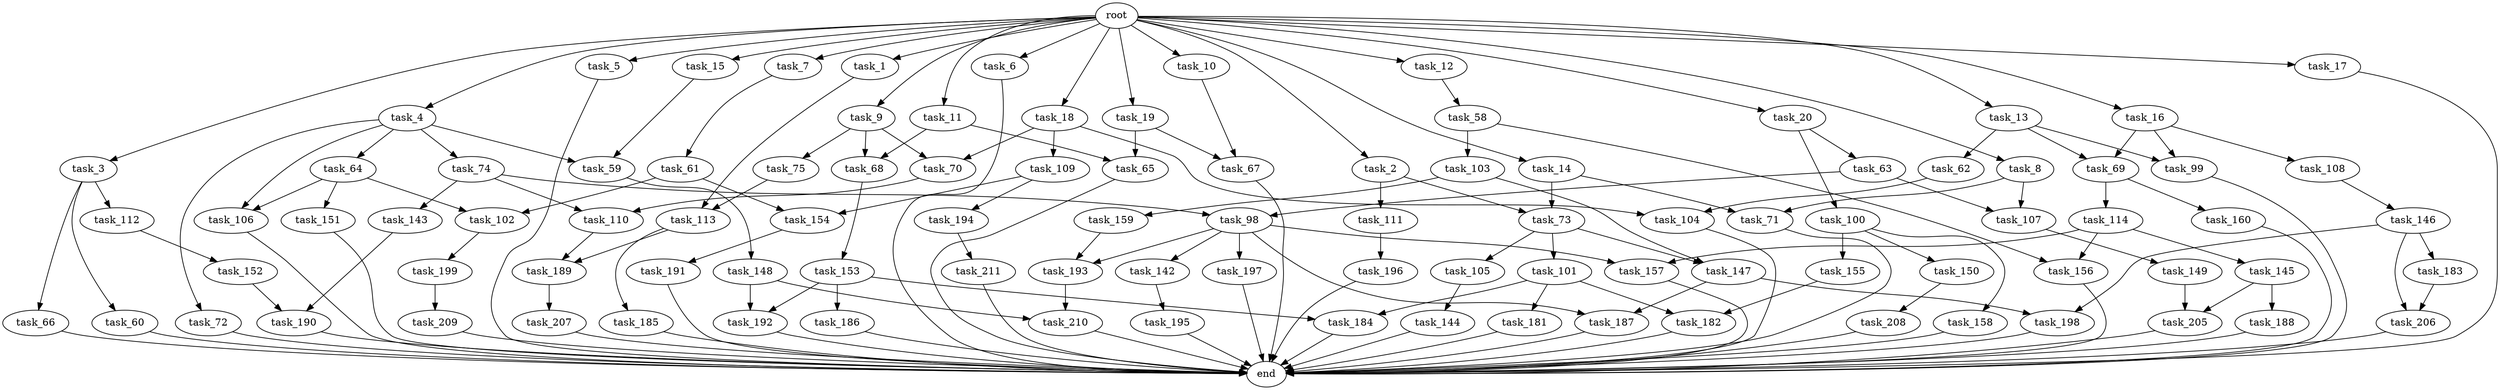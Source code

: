 digraph G {
  root [size="0.000000"];
  task_1 [size="1.024000"];
  task_2 [size="1.024000"];
  task_3 [size="1.024000"];
  task_4 [size="1.024000"];
  task_5 [size="1.024000"];
  task_6 [size="1.024000"];
  task_7 [size="1.024000"];
  task_8 [size="1.024000"];
  task_9 [size="1.024000"];
  task_10 [size="1.024000"];
  task_11 [size="1.024000"];
  task_12 [size="1.024000"];
  task_13 [size="1.024000"];
  task_14 [size="1.024000"];
  task_15 [size="1.024000"];
  task_16 [size="1.024000"];
  task_17 [size="1.024000"];
  task_18 [size="1.024000"];
  task_19 [size="1.024000"];
  task_20 [size="1.024000"];
  task_58 [size="549755813.888000"];
  task_59 [size="558345748.480000"];
  task_60 [size="549755813.888000"];
  task_61 [size="420906795.008000"];
  task_62 [size="695784701.952000"];
  task_63 [size="420906795.008000"];
  task_64 [size="137438953.472000"];
  task_65 [size="1073741824.000000"];
  task_66 [size="549755813.888000"];
  task_67 [size="910533066.752000"];
  task_68 [size="1554778161.152000"];
  task_69 [size="910533066.752000"];
  task_70 [size="910533066.752000"];
  task_71 [size="764504178.688000"];
  task_72 [size="137438953.472000"];
  task_73 [size="858993459.200000"];
  task_74 [size="137438953.472000"];
  task_75 [size="695784701.952000"];
  task_98 [size="936302870.528000"];
  task_99 [size="910533066.752000"];
  task_100 [size="420906795.008000"];
  task_101 [size="549755813.888000"];
  task_102 [size="970662608.896000"];
  task_103 [size="137438953.472000"];
  task_104 [size="292057776.128000"];
  task_105 [size="549755813.888000"];
  task_106 [size="558345748.480000"];
  task_107 [size="292057776.128000"];
  task_108 [size="214748364.800000"];
  task_109 [size="214748364.800000"];
  task_110 [size="1279900254.208000"];
  task_111 [size="309237645.312000"];
  task_112 [size="549755813.888000"];
  task_113 [size="154618822.656000"];
  task_114 [size="77309411.328000"];
  task_142 [size="309237645.312000"];
  task_143 [size="858993459.200000"];
  task_144 [size="858993459.200000"];
  task_145 [size="858993459.200000"];
  task_146 [size="695784701.952000"];
  task_147 [size="627065225.216000"];
  task_148 [size="695784701.952000"];
  task_149 [size="420906795.008000"];
  task_150 [size="858993459.200000"];
  task_151 [size="420906795.008000"];
  task_152 [size="420906795.008000"];
  task_153 [size="420906795.008000"];
  task_154 [size="1245540515.840000"];
  task_155 [size="858993459.200000"];
  task_156 [size="996432412.672000"];
  task_157 [size="1168231104.512000"];
  task_158 [size="858993459.200000"];
  task_159 [size="77309411.328000"];
  task_160 [size="77309411.328000"];
  task_181 [size="420906795.008000"];
  task_182 [size="730144440.320000"];
  task_183 [size="214748364.800000"];
  task_184 [size="730144440.320000"];
  task_185 [size="309237645.312000"];
  task_186 [size="309237645.312000"];
  task_187 [size="730144440.320000"];
  task_188 [size="137438953.472000"];
  task_189 [size="386547056.640000"];
  task_190 [size="171798691.840000"];
  task_191 [size="695784701.952000"];
  task_192 [size="730144440.320000"];
  task_193 [size="858993459.200000"];
  task_194 [size="695784701.952000"];
  task_195 [size="695784701.952000"];
  task_196 [size="34359738.368000"];
  task_197 [size="309237645.312000"];
  task_198 [size="635655159.808000"];
  task_199 [size="858993459.200000"];
  task_205 [size="274877906.944000"];
  task_206 [size="635655159.808000"];
  task_207 [size="420906795.008000"];
  task_208 [size="309237645.312000"];
  task_209 [size="420906795.008000"];
  task_210 [size="455266533.376000"];
  task_211 [size="420906795.008000"];
  end [size="0.000000"];

  root -> task_1 [size="1.000000"];
  root -> task_2 [size="1.000000"];
  root -> task_3 [size="1.000000"];
  root -> task_4 [size="1.000000"];
  root -> task_5 [size="1.000000"];
  root -> task_6 [size="1.000000"];
  root -> task_7 [size="1.000000"];
  root -> task_8 [size="1.000000"];
  root -> task_9 [size="1.000000"];
  root -> task_10 [size="1.000000"];
  root -> task_11 [size="1.000000"];
  root -> task_12 [size="1.000000"];
  root -> task_13 [size="1.000000"];
  root -> task_14 [size="1.000000"];
  root -> task_15 [size="1.000000"];
  root -> task_16 [size="1.000000"];
  root -> task_17 [size="1.000000"];
  root -> task_18 [size="1.000000"];
  root -> task_19 [size="1.000000"];
  root -> task_20 [size="1.000000"];
  task_1 -> task_113 [size="75497472.000000"];
  task_2 -> task_73 [size="301989888.000000"];
  task_2 -> task_111 [size="301989888.000000"];
  task_3 -> task_60 [size="536870912.000000"];
  task_3 -> task_66 [size="536870912.000000"];
  task_3 -> task_112 [size="536870912.000000"];
  task_4 -> task_59 [size="134217728.000000"];
  task_4 -> task_64 [size="134217728.000000"];
  task_4 -> task_72 [size="134217728.000000"];
  task_4 -> task_74 [size="134217728.000000"];
  task_4 -> task_106 [size="134217728.000000"];
  task_5 -> end [size="1.000000"];
  task_6 -> end [size="1.000000"];
  task_7 -> task_61 [size="411041792.000000"];
  task_8 -> task_71 [size="209715200.000000"];
  task_8 -> task_107 [size="209715200.000000"];
  task_9 -> task_68 [size="679477248.000000"];
  task_9 -> task_70 [size="679477248.000000"];
  task_9 -> task_75 [size="679477248.000000"];
  task_10 -> task_67 [size="679477248.000000"];
  task_11 -> task_65 [size="838860800.000000"];
  task_11 -> task_68 [size="838860800.000000"];
  task_12 -> task_58 [size="536870912.000000"];
  task_13 -> task_62 [size="679477248.000000"];
  task_13 -> task_69 [size="679477248.000000"];
  task_13 -> task_99 [size="679477248.000000"];
  task_14 -> task_71 [size="536870912.000000"];
  task_14 -> task_73 [size="536870912.000000"];
  task_15 -> task_59 [size="411041792.000000"];
  task_16 -> task_69 [size="209715200.000000"];
  task_16 -> task_99 [size="209715200.000000"];
  task_16 -> task_108 [size="209715200.000000"];
  task_17 -> end [size="1.000000"];
  task_18 -> task_70 [size="209715200.000000"];
  task_18 -> task_104 [size="209715200.000000"];
  task_18 -> task_109 [size="209715200.000000"];
  task_19 -> task_65 [size="209715200.000000"];
  task_19 -> task_67 [size="209715200.000000"];
  task_20 -> task_63 [size="411041792.000000"];
  task_20 -> task_100 [size="411041792.000000"];
  task_58 -> task_103 [size="134217728.000000"];
  task_58 -> task_156 [size="134217728.000000"];
  task_59 -> task_148 [size="679477248.000000"];
  task_60 -> end [size="1.000000"];
  task_61 -> task_102 [size="536870912.000000"];
  task_61 -> task_154 [size="536870912.000000"];
  task_62 -> task_104 [size="75497472.000000"];
  task_63 -> task_98 [size="75497472.000000"];
  task_63 -> task_107 [size="75497472.000000"];
  task_64 -> task_102 [size="411041792.000000"];
  task_64 -> task_106 [size="411041792.000000"];
  task_64 -> task_151 [size="411041792.000000"];
  task_65 -> end [size="1.000000"];
  task_66 -> end [size="1.000000"];
  task_67 -> end [size="1.000000"];
  task_68 -> task_153 [size="411041792.000000"];
  task_69 -> task_114 [size="75497472.000000"];
  task_69 -> task_160 [size="75497472.000000"];
  task_70 -> task_110 [size="411041792.000000"];
  task_71 -> end [size="1.000000"];
  task_72 -> end [size="1.000000"];
  task_73 -> task_101 [size="536870912.000000"];
  task_73 -> task_105 [size="536870912.000000"];
  task_73 -> task_147 [size="536870912.000000"];
  task_74 -> task_98 [size="838860800.000000"];
  task_74 -> task_110 [size="838860800.000000"];
  task_74 -> task_143 [size="838860800.000000"];
  task_75 -> task_113 [size="75497472.000000"];
  task_98 -> task_142 [size="301989888.000000"];
  task_98 -> task_157 [size="301989888.000000"];
  task_98 -> task_187 [size="301989888.000000"];
  task_98 -> task_193 [size="301989888.000000"];
  task_98 -> task_197 [size="301989888.000000"];
  task_99 -> end [size="1.000000"];
  task_100 -> task_150 [size="838860800.000000"];
  task_100 -> task_155 [size="838860800.000000"];
  task_100 -> task_158 [size="838860800.000000"];
  task_101 -> task_181 [size="411041792.000000"];
  task_101 -> task_182 [size="411041792.000000"];
  task_101 -> task_184 [size="411041792.000000"];
  task_102 -> task_199 [size="838860800.000000"];
  task_103 -> task_147 [size="75497472.000000"];
  task_103 -> task_159 [size="75497472.000000"];
  task_104 -> end [size="1.000000"];
  task_105 -> task_144 [size="838860800.000000"];
  task_106 -> end [size="1.000000"];
  task_107 -> task_149 [size="411041792.000000"];
  task_108 -> task_146 [size="679477248.000000"];
  task_109 -> task_154 [size="679477248.000000"];
  task_109 -> task_194 [size="679477248.000000"];
  task_110 -> task_189 [size="75497472.000000"];
  task_111 -> task_196 [size="33554432.000000"];
  task_112 -> task_152 [size="411041792.000000"];
  task_113 -> task_185 [size="301989888.000000"];
  task_113 -> task_189 [size="301989888.000000"];
  task_114 -> task_145 [size="838860800.000000"];
  task_114 -> task_156 [size="838860800.000000"];
  task_114 -> task_157 [size="838860800.000000"];
  task_142 -> task_195 [size="679477248.000000"];
  task_143 -> task_190 [size="134217728.000000"];
  task_144 -> end [size="1.000000"];
  task_145 -> task_188 [size="134217728.000000"];
  task_145 -> task_205 [size="134217728.000000"];
  task_146 -> task_183 [size="209715200.000000"];
  task_146 -> task_198 [size="209715200.000000"];
  task_146 -> task_206 [size="209715200.000000"];
  task_147 -> task_187 [size="411041792.000000"];
  task_147 -> task_198 [size="411041792.000000"];
  task_148 -> task_192 [size="411041792.000000"];
  task_148 -> task_210 [size="411041792.000000"];
  task_149 -> task_205 [size="134217728.000000"];
  task_150 -> task_208 [size="301989888.000000"];
  task_151 -> end [size="1.000000"];
  task_152 -> task_190 [size="33554432.000000"];
  task_153 -> task_184 [size="301989888.000000"];
  task_153 -> task_186 [size="301989888.000000"];
  task_153 -> task_192 [size="301989888.000000"];
  task_154 -> task_191 [size="679477248.000000"];
  task_155 -> task_182 [size="301989888.000000"];
  task_156 -> end [size="1.000000"];
  task_157 -> end [size="1.000000"];
  task_158 -> end [size="1.000000"];
  task_159 -> task_193 [size="536870912.000000"];
  task_160 -> end [size="1.000000"];
  task_181 -> end [size="1.000000"];
  task_182 -> end [size="1.000000"];
  task_183 -> task_206 [size="411041792.000000"];
  task_184 -> end [size="1.000000"];
  task_185 -> end [size="1.000000"];
  task_186 -> end [size="1.000000"];
  task_187 -> end [size="1.000000"];
  task_188 -> end [size="1.000000"];
  task_189 -> task_207 [size="411041792.000000"];
  task_190 -> end [size="1.000000"];
  task_191 -> end [size="1.000000"];
  task_192 -> end [size="1.000000"];
  task_193 -> task_210 [size="33554432.000000"];
  task_194 -> task_211 [size="411041792.000000"];
  task_195 -> end [size="1.000000"];
  task_196 -> end [size="1.000000"];
  task_197 -> end [size="1.000000"];
  task_198 -> end [size="1.000000"];
  task_199 -> task_209 [size="411041792.000000"];
  task_205 -> end [size="1.000000"];
  task_206 -> end [size="1.000000"];
  task_207 -> end [size="1.000000"];
  task_208 -> end [size="1.000000"];
  task_209 -> end [size="1.000000"];
  task_210 -> end [size="1.000000"];
  task_211 -> end [size="1.000000"];
}
